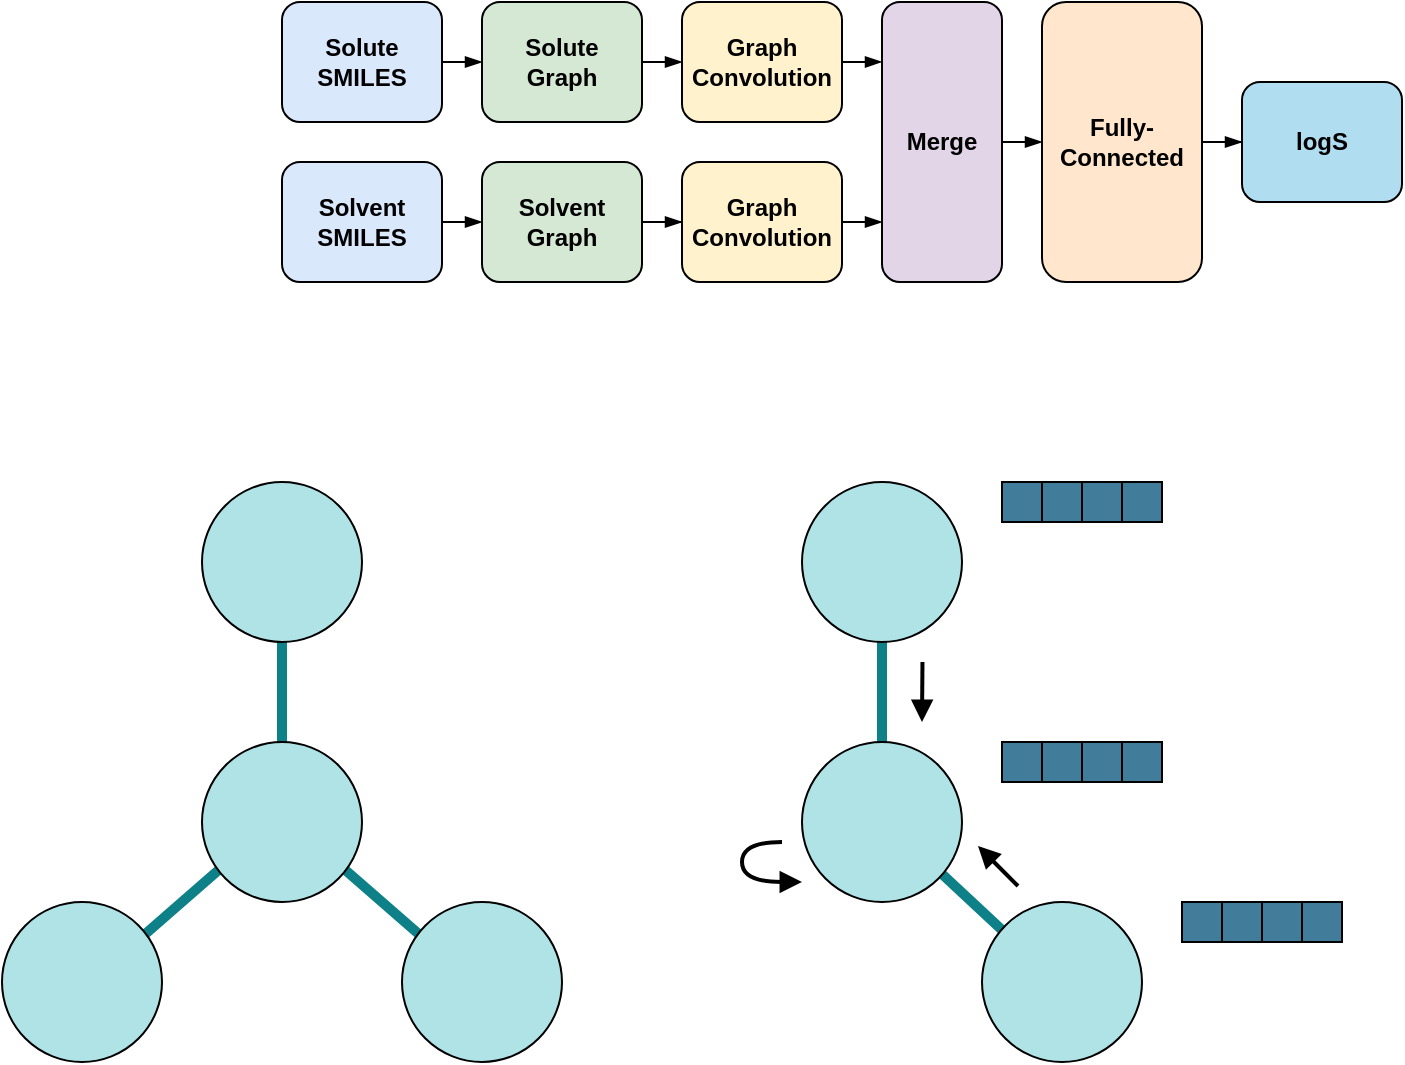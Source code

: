 <mxfile version="14.4.4" type="github">
  <diagram id="C5RBs43oDa-KdzZeNtuy" name="Page-1">
    <mxGraphModel dx="1730" dy="1033" grid="1" gridSize="10" guides="1" tooltips="1" connect="1" arrows="1" fold="1" page="1" pageScale="1" pageWidth="827" pageHeight="1169" math="0" shadow="0">
      <root>
        <mxCell id="WIyWlLk6GJQsqaUBKTNV-0" />
        <mxCell id="WIyWlLk6GJQsqaUBKTNV-1" parent="WIyWlLk6GJQsqaUBKTNV-0" />
        <mxCell id="qyxr5L-9Lcjn7ODCekHI-40" style="edgeStyle=orthogonalEdgeStyle;rounded=0;orthogonalLoop=1;jettySize=auto;html=1;exitX=1;exitY=0.5;exitDx=0;exitDy=0;entryX=0;entryY=0.5;entryDx=0;entryDy=0;fontStyle=1;endArrow=blockThin;endFill=1;" edge="1" parent="WIyWlLk6GJQsqaUBKTNV-1" source="qyxr5L-9Lcjn7ODCekHI-23" target="qyxr5L-9Lcjn7ODCekHI-29">
          <mxGeometry relative="1" as="geometry" />
        </mxCell>
        <mxCell id="qyxr5L-9Lcjn7ODCekHI-23" value="Solute&lt;br&gt;SMILES" style="rounded=1;whiteSpace=wrap;html=1;fontSize=12;glass=0;strokeWidth=1;shadow=0;fillColor=#dae8fc;fontStyle=1" vertex="1" parent="WIyWlLk6GJQsqaUBKTNV-1">
          <mxGeometry x="160" y="80" width="80" height="60" as="geometry" />
        </mxCell>
        <mxCell id="qyxr5L-9Lcjn7ODCekHI-43" style="edgeStyle=orthogonalEdgeStyle;rounded=0;orthogonalLoop=1;jettySize=auto;html=1;exitX=1;exitY=0.5;exitDx=0;exitDy=0;fontStyle=1;endArrow=blockThin;endFill=1;" edge="1" parent="WIyWlLk6GJQsqaUBKTNV-1" source="qyxr5L-9Lcjn7ODCekHI-25" target="qyxr5L-9Lcjn7ODCekHI-33">
          <mxGeometry relative="1" as="geometry" />
        </mxCell>
        <mxCell id="qyxr5L-9Lcjn7ODCekHI-25" value="Solvent&lt;br&gt;Graph" style="rounded=1;whiteSpace=wrap;html=1;fontSize=12;glass=0;strokeWidth=1;shadow=0;fillColor=#d5e8d4;fontStyle=1" vertex="1" parent="WIyWlLk6GJQsqaUBKTNV-1">
          <mxGeometry x="260" y="160" width="80" height="60" as="geometry" />
        </mxCell>
        <mxCell id="qyxr5L-9Lcjn7ODCekHI-41" style="edgeStyle=orthogonalEdgeStyle;rounded=0;orthogonalLoop=1;jettySize=auto;html=1;exitX=1;exitY=0.5;exitDx=0;exitDy=0;entryX=0;entryY=0.5;entryDx=0;entryDy=0;fontStyle=1;endArrow=blockThin;endFill=1;" edge="1" parent="WIyWlLk6GJQsqaUBKTNV-1" source="qyxr5L-9Lcjn7ODCekHI-27" target="qyxr5L-9Lcjn7ODCekHI-25">
          <mxGeometry relative="1" as="geometry" />
        </mxCell>
        <mxCell id="qyxr5L-9Lcjn7ODCekHI-27" value="Solvent&lt;br&gt;SMILES" style="rounded=1;whiteSpace=wrap;html=1;fontSize=12;glass=0;strokeWidth=1;shadow=0;fillColor=#dae8fc;fontStyle=1" vertex="1" parent="WIyWlLk6GJQsqaUBKTNV-1">
          <mxGeometry x="160" y="160" width="80" height="60" as="geometry" />
        </mxCell>
        <mxCell id="qyxr5L-9Lcjn7ODCekHI-42" style="edgeStyle=orthogonalEdgeStyle;rounded=0;orthogonalLoop=1;jettySize=auto;html=1;exitX=1;exitY=0.5;exitDx=0;exitDy=0;entryX=0;entryY=0.5;entryDx=0;entryDy=0;fontStyle=1;endArrow=blockThin;endFill=1;" edge="1" parent="WIyWlLk6GJQsqaUBKTNV-1" source="qyxr5L-9Lcjn7ODCekHI-29" target="qyxr5L-9Lcjn7ODCekHI-31">
          <mxGeometry relative="1" as="geometry" />
        </mxCell>
        <mxCell id="qyxr5L-9Lcjn7ODCekHI-29" value="Solute&lt;br&gt;Graph" style="rounded=1;whiteSpace=wrap;html=1;fontSize=12;glass=0;strokeWidth=1;shadow=0;fillColor=#d5e8d4;fontStyle=1" vertex="1" parent="WIyWlLk6GJQsqaUBKTNV-1">
          <mxGeometry x="260" y="80" width="80" height="60" as="geometry" />
        </mxCell>
        <mxCell id="qyxr5L-9Lcjn7ODCekHI-44" style="edgeStyle=orthogonalEdgeStyle;rounded=0;orthogonalLoop=1;jettySize=auto;html=1;exitX=1;exitY=0.5;exitDx=0;exitDy=0;entryX=0;entryY=0.214;entryDx=0;entryDy=0;entryPerimeter=0;fontStyle=1;endArrow=blockThin;endFill=1;" edge="1" parent="WIyWlLk6GJQsqaUBKTNV-1" source="qyxr5L-9Lcjn7ODCekHI-31" target="qyxr5L-9Lcjn7ODCekHI-35">
          <mxGeometry relative="1" as="geometry" />
        </mxCell>
        <mxCell id="qyxr5L-9Lcjn7ODCekHI-31" value="Graph&lt;br&gt;Convolution" style="rounded=1;whiteSpace=wrap;html=1;fontSize=12;glass=0;strokeWidth=1;shadow=0;fillColor=#fff2cc;fontStyle=1" vertex="1" parent="WIyWlLk6GJQsqaUBKTNV-1">
          <mxGeometry x="360" y="80" width="80" height="60" as="geometry" />
        </mxCell>
        <mxCell id="qyxr5L-9Lcjn7ODCekHI-45" style="edgeStyle=orthogonalEdgeStyle;rounded=0;orthogonalLoop=1;jettySize=auto;html=1;exitX=1;exitY=0.5;exitDx=0;exitDy=0;entryX=0;entryY=0.786;entryDx=0;entryDy=0;entryPerimeter=0;fontStyle=1;endArrow=blockThin;endFill=1;" edge="1" parent="WIyWlLk6GJQsqaUBKTNV-1" source="qyxr5L-9Lcjn7ODCekHI-33" target="qyxr5L-9Lcjn7ODCekHI-35">
          <mxGeometry relative="1" as="geometry" />
        </mxCell>
        <mxCell id="qyxr5L-9Lcjn7ODCekHI-33" value="&lt;span&gt;Graph&lt;br&gt;&lt;/span&gt;&lt;span&gt;Convolution&lt;/span&gt;" style="rounded=1;whiteSpace=wrap;html=1;fontSize=12;glass=0;strokeWidth=1;shadow=0;fillColor=#fff2cc;fontStyle=1" vertex="1" parent="WIyWlLk6GJQsqaUBKTNV-1">
          <mxGeometry x="360" y="160" width="80" height="60" as="geometry" />
        </mxCell>
        <mxCell id="qyxr5L-9Lcjn7ODCekHI-46" style="edgeStyle=orthogonalEdgeStyle;rounded=0;orthogonalLoop=1;jettySize=auto;html=1;exitX=1;exitY=0.5;exitDx=0;exitDy=0;entryX=0;entryY=0.5;entryDx=0;entryDy=0;fontStyle=1;endArrow=blockThin;endFill=1;" edge="1" parent="WIyWlLk6GJQsqaUBKTNV-1" source="qyxr5L-9Lcjn7ODCekHI-35" target="qyxr5L-9Lcjn7ODCekHI-37">
          <mxGeometry relative="1" as="geometry" />
        </mxCell>
        <mxCell id="qyxr5L-9Lcjn7ODCekHI-35" value="Merge" style="rounded=1;whiteSpace=wrap;html=1;fontSize=12;glass=0;strokeWidth=1;shadow=0;fillColor=#e1d5e7;fontStyle=1" vertex="1" parent="WIyWlLk6GJQsqaUBKTNV-1">
          <mxGeometry x="460" y="80" width="60" height="140" as="geometry" />
        </mxCell>
        <mxCell id="qyxr5L-9Lcjn7ODCekHI-49" style="edgeStyle=orthogonalEdgeStyle;rounded=0;orthogonalLoop=1;jettySize=auto;html=1;entryX=0;entryY=0.5;entryDx=0;entryDy=0;fontStyle=1;endArrow=blockThin;endFill=1;" edge="1" parent="WIyWlLk6GJQsqaUBKTNV-1" source="qyxr5L-9Lcjn7ODCekHI-37" target="qyxr5L-9Lcjn7ODCekHI-48">
          <mxGeometry relative="1" as="geometry" />
        </mxCell>
        <mxCell id="qyxr5L-9Lcjn7ODCekHI-37" value="Fully-Connected" style="rounded=1;whiteSpace=wrap;html=1;fontSize=12;glass=0;strokeWidth=1;shadow=0;fillColor=#ffe6cc;fontStyle=1" vertex="1" parent="WIyWlLk6GJQsqaUBKTNV-1">
          <mxGeometry x="540" y="80" width="80" height="140" as="geometry" />
        </mxCell>
        <mxCell id="qyxr5L-9Lcjn7ODCekHI-48" value="logS" style="rounded=1;whiteSpace=wrap;html=1;fontSize=12;glass=0;strokeWidth=1;shadow=0;fillColor=#b1ddf0;fontStyle=1" vertex="1" parent="WIyWlLk6GJQsqaUBKTNV-1">
          <mxGeometry x="640" y="120" width="80" height="60" as="geometry" />
        </mxCell>
        <mxCell id="qyxr5L-9Lcjn7ODCekHI-80" value="" style="endArrow=none;html=1;entryX=0;entryY=0;entryDx=0;entryDy=0;exitX=1;exitY=1;exitDx=0;exitDy=0;strokeWidth=5;fillColor=#b0e3e6;strokeColor=#0e8088;" edge="1" parent="WIyWlLk6GJQsqaUBKTNV-1" source="qyxr5L-9Lcjn7ODCekHI-77" target="qyxr5L-9Lcjn7ODCekHI-76">
          <mxGeometry width="50" height="50" relative="1" as="geometry">
            <mxPoint x="170" y="460" as="sourcePoint" />
            <mxPoint x="170" y="420" as="targetPoint" />
          </mxGeometry>
        </mxCell>
        <mxCell id="qyxr5L-9Lcjn7ODCekHI-77" value="" style="ellipse;whiteSpace=wrap;html=1;aspect=fixed;fillColor=#b0e3e6;" vertex="1" parent="WIyWlLk6GJQsqaUBKTNV-1">
          <mxGeometry x="220" y="530" width="80" height="80" as="geometry" />
        </mxCell>
        <mxCell id="qyxr5L-9Lcjn7ODCekHI-83" value="" style="endArrow=none;html=1;entryX=1;entryY=0;entryDx=0;entryDy=0;exitX=0;exitY=1;exitDx=0;exitDy=0;strokeWidth=5;fillColor=#b0e3e6;strokeColor=#0e8088;" edge="1" parent="WIyWlLk6GJQsqaUBKTNV-1" source="qyxr5L-9Lcjn7ODCekHI-78" target="qyxr5L-9Lcjn7ODCekHI-76">
          <mxGeometry width="50" height="50" relative="1" as="geometry">
            <mxPoint x="298.284" y="608.284" as="sourcePoint" />
            <mxPoint x="141.716" y="471.716" as="targetPoint" />
          </mxGeometry>
        </mxCell>
        <mxCell id="qyxr5L-9Lcjn7ODCekHI-78" value="" style="ellipse;whiteSpace=wrap;html=1;aspect=fixed;fillColor=#b0e3e6;" vertex="1" parent="WIyWlLk6GJQsqaUBKTNV-1">
          <mxGeometry x="20" y="530" width="80" height="80" as="geometry" />
        </mxCell>
        <mxCell id="qyxr5L-9Lcjn7ODCekHI-84" value="" style="endArrow=none;html=1;entryX=0.5;entryY=1;entryDx=0;entryDy=0;exitX=0.5;exitY=0;exitDx=0;exitDy=0;strokeWidth=5;fillColor=#b0e3e6;strokeColor=#0e8088;" edge="1" parent="WIyWlLk6GJQsqaUBKTNV-1" source="qyxr5L-9Lcjn7ODCekHI-75" target="qyxr5L-9Lcjn7ODCekHI-76">
          <mxGeometry width="50" height="50" relative="1" as="geometry">
            <mxPoint x="240" y="350" as="sourcePoint" />
            <mxPoint x="141.716" y="471.716" as="targetPoint" />
          </mxGeometry>
        </mxCell>
        <mxCell id="qyxr5L-9Lcjn7ODCekHI-75" value="" style="ellipse;whiteSpace=wrap;html=1;aspect=fixed;fillColor=#b0e3e6;" vertex="1" parent="WIyWlLk6GJQsqaUBKTNV-1">
          <mxGeometry x="120" y="320" width="80" height="80" as="geometry" />
        </mxCell>
        <mxCell id="qyxr5L-9Lcjn7ODCekHI-76" value="" style="ellipse;whiteSpace=wrap;html=1;aspect=fixed;fillColor=#b0e3e6;" vertex="1" parent="WIyWlLk6GJQsqaUBKTNV-1">
          <mxGeometry x="120" y="450" width="80" height="80" as="geometry" />
        </mxCell>
        <mxCell id="qyxr5L-9Lcjn7ODCekHI-85" value="" style="endArrow=none;html=1;entryX=0;entryY=0;entryDx=0;entryDy=0;exitX=1;exitY=1;exitDx=0;exitDy=0;strokeWidth=5;fillColor=#b0e3e6;strokeColor=#0e8088;" edge="1" parent="WIyWlLk6GJQsqaUBKTNV-1" source="qyxr5L-9Lcjn7ODCekHI-86" target="qyxr5L-9Lcjn7ODCekHI-91">
          <mxGeometry width="50" height="50" relative="1" as="geometry">
            <mxPoint x="470" y="460" as="sourcePoint" />
            <mxPoint x="470" y="420" as="targetPoint" />
          </mxGeometry>
        </mxCell>
        <mxCell id="qyxr5L-9Lcjn7ODCekHI-86" value="" style="ellipse;whiteSpace=wrap;html=1;aspect=fixed;fillColor=#b0e3e6;" vertex="1" parent="WIyWlLk6GJQsqaUBKTNV-1">
          <mxGeometry x="510" y="530" width="80" height="80" as="geometry" />
        </mxCell>
        <mxCell id="qyxr5L-9Lcjn7ODCekHI-89" value="" style="endArrow=none;html=1;entryX=0.5;entryY=1;entryDx=0;entryDy=0;exitX=0.5;exitY=0;exitDx=0;exitDy=0;strokeWidth=5;fillColor=#b0e3e6;strokeColor=#0e8088;" edge="1" parent="WIyWlLk6GJQsqaUBKTNV-1" source="qyxr5L-9Lcjn7ODCekHI-90" target="qyxr5L-9Lcjn7ODCekHI-91">
          <mxGeometry width="50" height="50" relative="1" as="geometry">
            <mxPoint x="540" y="350" as="sourcePoint" />
            <mxPoint x="441.716" y="471.716" as="targetPoint" />
          </mxGeometry>
        </mxCell>
        <mxCell id="qyxr5L-9Lcjn7ODCekHI-90" value="" style="ellipse;whiteSpace=wrap;html=1;aspect=fixed;fillColor=#b0e3e6;" vertex="1" parent="WIyWlLk6GJQsqaUBKTNV-1">
          <mxGeometry x="420" y="320" width="80" height="80" as="geometry" />
        </mxCell>
        <mxCell id="qyxr5L-9Lcjn7ODCekHI-91" value="" style="ellipse;whiteSpace=wrap;html=1;aspect=fixed;fillColor=#b0e3e6;" vertex="1" parent="WIyWlLk6GJQsqaUBKTNV-1">
          <mxGeometry x="420" y="450" width="80" height="80" as="geometry" />
        </mxCell>
        <mxCell id="qyxr5L-9Lcjn7ODCekHI-97" value="" style="rounded=0;whiteSpace=wrap;html=1;strokeColor=#000000;fillColor=#417c9a;gradientColor=none;" vertex="1" parent="WIyWlLk6GJQsqaUBKTNV-1">
          <mxGeometry x="520" y="320" width="20" height="20" as="geometry" />
        </mxCell>
        <mxCell id="qyxr5L-9Lcjn7ODCekHI-98" value="" style="rounded=0;whiteSpace=wrap;html=1;strokeColor=#000000;fillColor=#417c9a;gradientColor=none;" vertex="1" parent="WIyWlLk6GJQsqaUBKTNV-1">
          <mxGeometry x="540" y="320" width="20" height="20" as="geometry" />
        </mxCell>
        <mxCell id="qyxr5L-9Lcjn7ODCekHI-99" value="" style="rounded=0;whiteSpace=wrap;html=1;strokeColor=#000000;fillColor=#417c9a;gradientColor=none;" vertex="1" parent="WIyWlLk6GJQsqaUBKTNV-1">
          <mxGeometry x="560" y="320" width="20" height="20" as="geometry" />
        </mxCell>
        <mxCell id="qyxr5L-9Lcjn7ODCekHI-100" value="" style="rounded=0;whiteSpace=wrap;html=1;strokeColor=#000000;fillColor=#417c9a;gradientColor=none;" vertex="1" parent="WIyWlLk6GJQsqaUBKTNV-1">
          <mxGeometry x="580" y="320" width="20" height="20" as="geometry" />
        </mxCell>
        <mxCell id="qyxr5L-9Lcjn7ODCekHI-101" value="" style="rounded=0;whiteSpace=wrap;html=1;strokeColor=#000000;fillColor=#417c9a;gradientColor=none;" vertex="1" parent="WIyWlLk6GJQsqaUBKTNV-1">
          <mxGeometry x="520" y="450" width="20" height="20" as="geometry" />
        </mxCell>
        <mxCell id="qyxr5L-9Lcjn7ODCekHI-102" value="" style="rounded=0;whiteSpace=wrap;html=1;strokeColor=#000000;fillColor=#417c9a;gradientColor=none;" vertex="1" parent="WIyWlLk6GJQsqaUBKTNV-1">
          <mxGeometry x="540" y="450" width="20" height="20" as="geometry" />
        </mxCell>
        <mxCell id="qyxr5L-9Lcjn7ODCekHI-103" value="" style="rounded=0;whiteSpace=wrap;html=1;strokeColor=#000000;fillColor=#417c9a;gradientColor=none;" vertex="1" parent="WIyWlLk6GJQsqaUBKTNV-1">
          <mxGeometry x="560" y="450" width="20" height="20" as="geometry" />
        </mxCell>
        <mxCell id="qyxr5L-9Lcjn7ODCekHI-104" value="" style="rounded=0;whiteSpace=wrap;html=1;strokeColor=#000000;fillColor=#417c9a;gradientColor=none;" vertex="1" parent="WIyWlLk6GJQsqaUBKTNV-1">
          <mxGeometry x="580" y="450" width="20" height="20" as="geometry" />
        </mxCell>
        <mxCell id="qyxr5L-9Lcjn7ODCekHI-106" value="" style="rounded=0;whiteSpace=wrap;html=1;strokeColor=#000000;fillColor=#417c9a;gradientColor=none;" vertex="1" parent="WIyWlLk6GJQsqaUBKTNV-1">
          <mxGeometry x="610" y="530" width="20" height="20" as="geometry" />
        </mxCell>
        <mxCell id="qyxr5L-9Lcjn7ODCekHI-107" value="" style="rounded=0;whiteSpace=wrap;html=1;strokeColor=#000000;fillColor=#417c9a;gradientColor=none;" vertex="1" parent="WIyWlLk6GJQsqaUBKTNV-1">
          <mxGeometry x="630" y="530" width="20" height="20" as="geometry" />
        </mxCell>
        <mxCell id="qyxr5L-9Lcjn7ODCekHI-108" value="" style="rounded=0;whiteSpace=wrap;html=1;strokeColor=#000000;fillColor=#417c9a;gradientColor=none;" vertex="1" parent="WIyWlLk6GJQsqaUBKTNV-1">
          <mxGeometry x="650" y="530" width="20" height="20" as="geometry" />
        </mxCell>
        <mxCell id="qyxr5L-9Lcjn7ODCekHI-109" value="" style="rounded=0;whiteSpace=wrap;html=1;strokeColor=#000000;fillColor=#417c9a;gradientColor=none;" vertex="1" parent="WIyWlLk6GJQsqaUBKTNV-1">
          <mxGeometry x="670" y="530" width="20" height="20" as="geometry" />
        </mxCell>
        <mxCell id="qyxr5L-9Lcjn7ODCekHI-122" value="" style="curved=1;endArrow=block;html=1;strokeColor=#000000;strokeWidth=2;fillColor=#000000;endFill=1;" edge="1" parent="WIyWlLk6GJQsqaUBKTNV-1">
          <mxGeometry width="50" height="50" relative="1" as="geometry">
            <mxPoint x="410" y="500" as="sourcePoint" />
            <mxPoint x="420" y="520" as="targetPoint" />
            <Array as="points">
              <mxPoint x="390" y="500" />
              <mxPoint x="390" y="520" />
            </Array>
          </mxGeometry>
        </mxCell>
        <mxCell id="qyxr5L-9Lcjn7ODCekHI-144" value="" style="endArrow=block;html=1;strokeColor=#000000;strokeWidth=2;fillColor=#000000;endFill=1;" edge="1" parent="WIyWlLk6GJQsqaUBKTNV-1">
          <mxGeometry width="50" height="50" relative="1" as="geometry">
            <mxPoint x="480.24" y="410" as="sourcePoint" />
            <mxPoint x="480" y="440" as="targetPoint" />
          </mxGeometry>
        </mxCell>
        <mxCell id="qyxr5L-9Lcjn7ODCekHI-145" value="" style="endArrow=block;html=1;strokeColor=#000000;strokeWidth=2;fillColor=#000000;endFill=1;" edge="1" parent="WIyWlLk6GJQsqaUBKTNV-1">
          <mxGeometry width="50" height="50" relative="1" as="geometry">
            <mxPoint x="528" y="522" as="sourcePoint" />
            <mxPoint x="508" y="502" as="targetPoint" />
          </mxGeometry>
        </mxCell>
      </root>
    </mxGraphModel>
  </diagram>
</mxfile>
